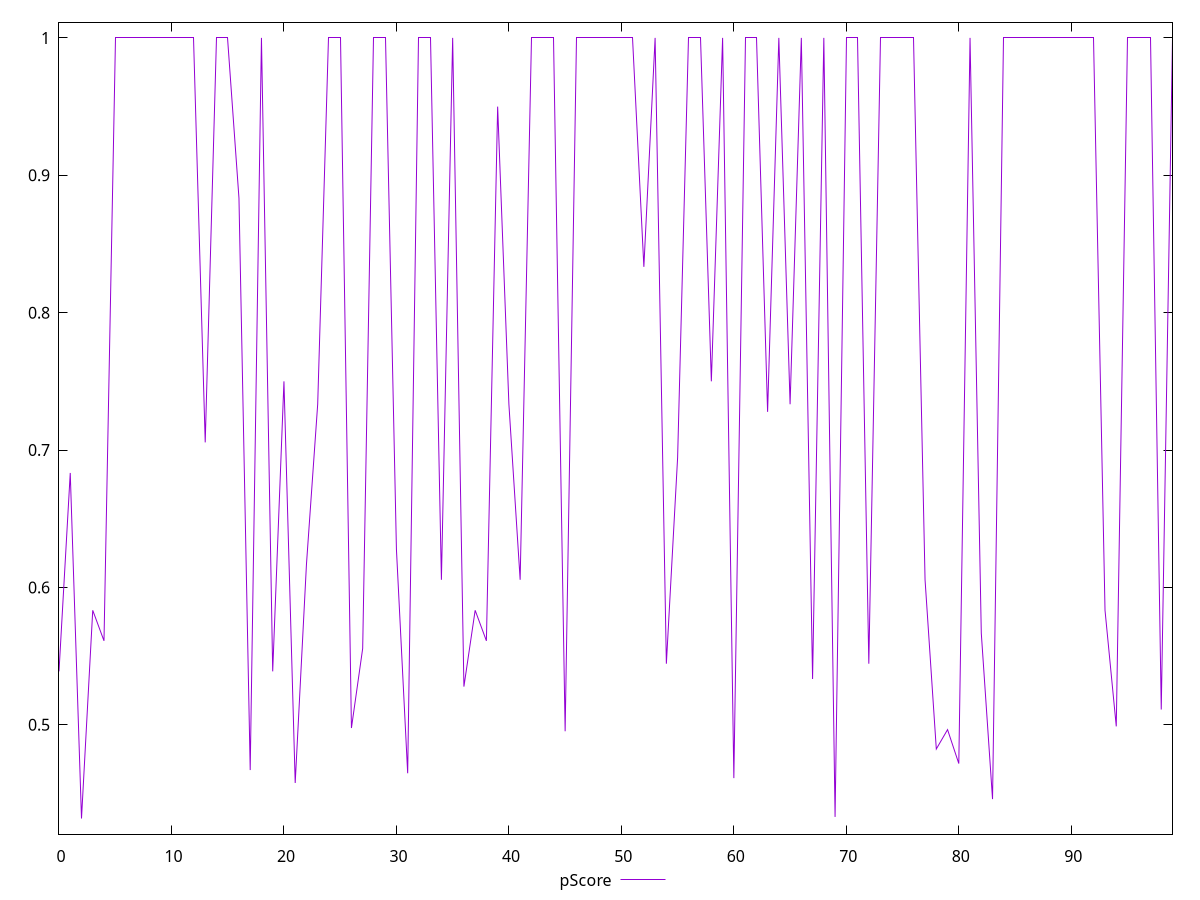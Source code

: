 reset

$pScore <<EOF
0 0.5388888888888889
1 0.6833333333333333
2 0.43176470588235294
3 0.5833333333333334
4 0.5611111111111111
5 1
6 1
7 1
8 1
9 1
10 1
11 1
12 1
13 0.7055555555555556
14 1
15 1
16 0.8833333333333333
17 0.46705882352941175
18 1
19 0.5388888888888889
20 0.75
21 0.4576470588235294
22 0.6166666666666667
23 0.7333333333333333
24 1
25 1
26 0.4976470588235294
27 0.5555555555555556
28 1
29 1
30 0.6277777777777778
31 0.4647058823529412
32 1
33 1
34 0.6055555555555556
35 1
36 0.5277777777777778
37 0.5833333333333334
38 0.5611111111111111
39 0.95
40 0.7333333333333333
41 0.6055555555555556
42 1
43 1
44 1
45 0.49529411764705883
46 1
47 1
48 1
49 1
50 1
51 1
52 0.8333333333333333
53 1
54 0.5444444444444445
55 0.6944444444444444
56 1
57 1
58 0.75
59 1
60 0.4611764705882353
61 1
62 1
63 0.7277777777777777
64 1
65 0.7333333333333333
66 1
67 0.5333333333333333
68 1
69 0.4329411764705882
70 1
71 1
72 0.5444444444444445
73 1
74 1
75 1
76 1
77 0.6055555555555556
78 0.4823529411764706
79 0.4964705882352941
80 0.4717647058823529
81 1
82 0.5666666666666667
83 0.44588235294117645
84 1
85 1
86 1
87 1
88 1
89 1
90 1
91 1
92 1
93 0.5833333333333334
94 0.4988235294117647
95 1
96 1
97 1
98 0.5111111111111111
99 1
EOF

set key outside below
set xrange [0:99]
set yrange [0.4204:1.011364705882353]
set trange [0.4204:1.011364705882353]
set terminal svg size 640, 500 enhanced background rgb 'white'
set output "reports/report_00028_2021-02-24T12-49-42.674Z/uses-http2/samples/astro/pScore/values.svg"

plot $pScore title "pScore" with line

reset
